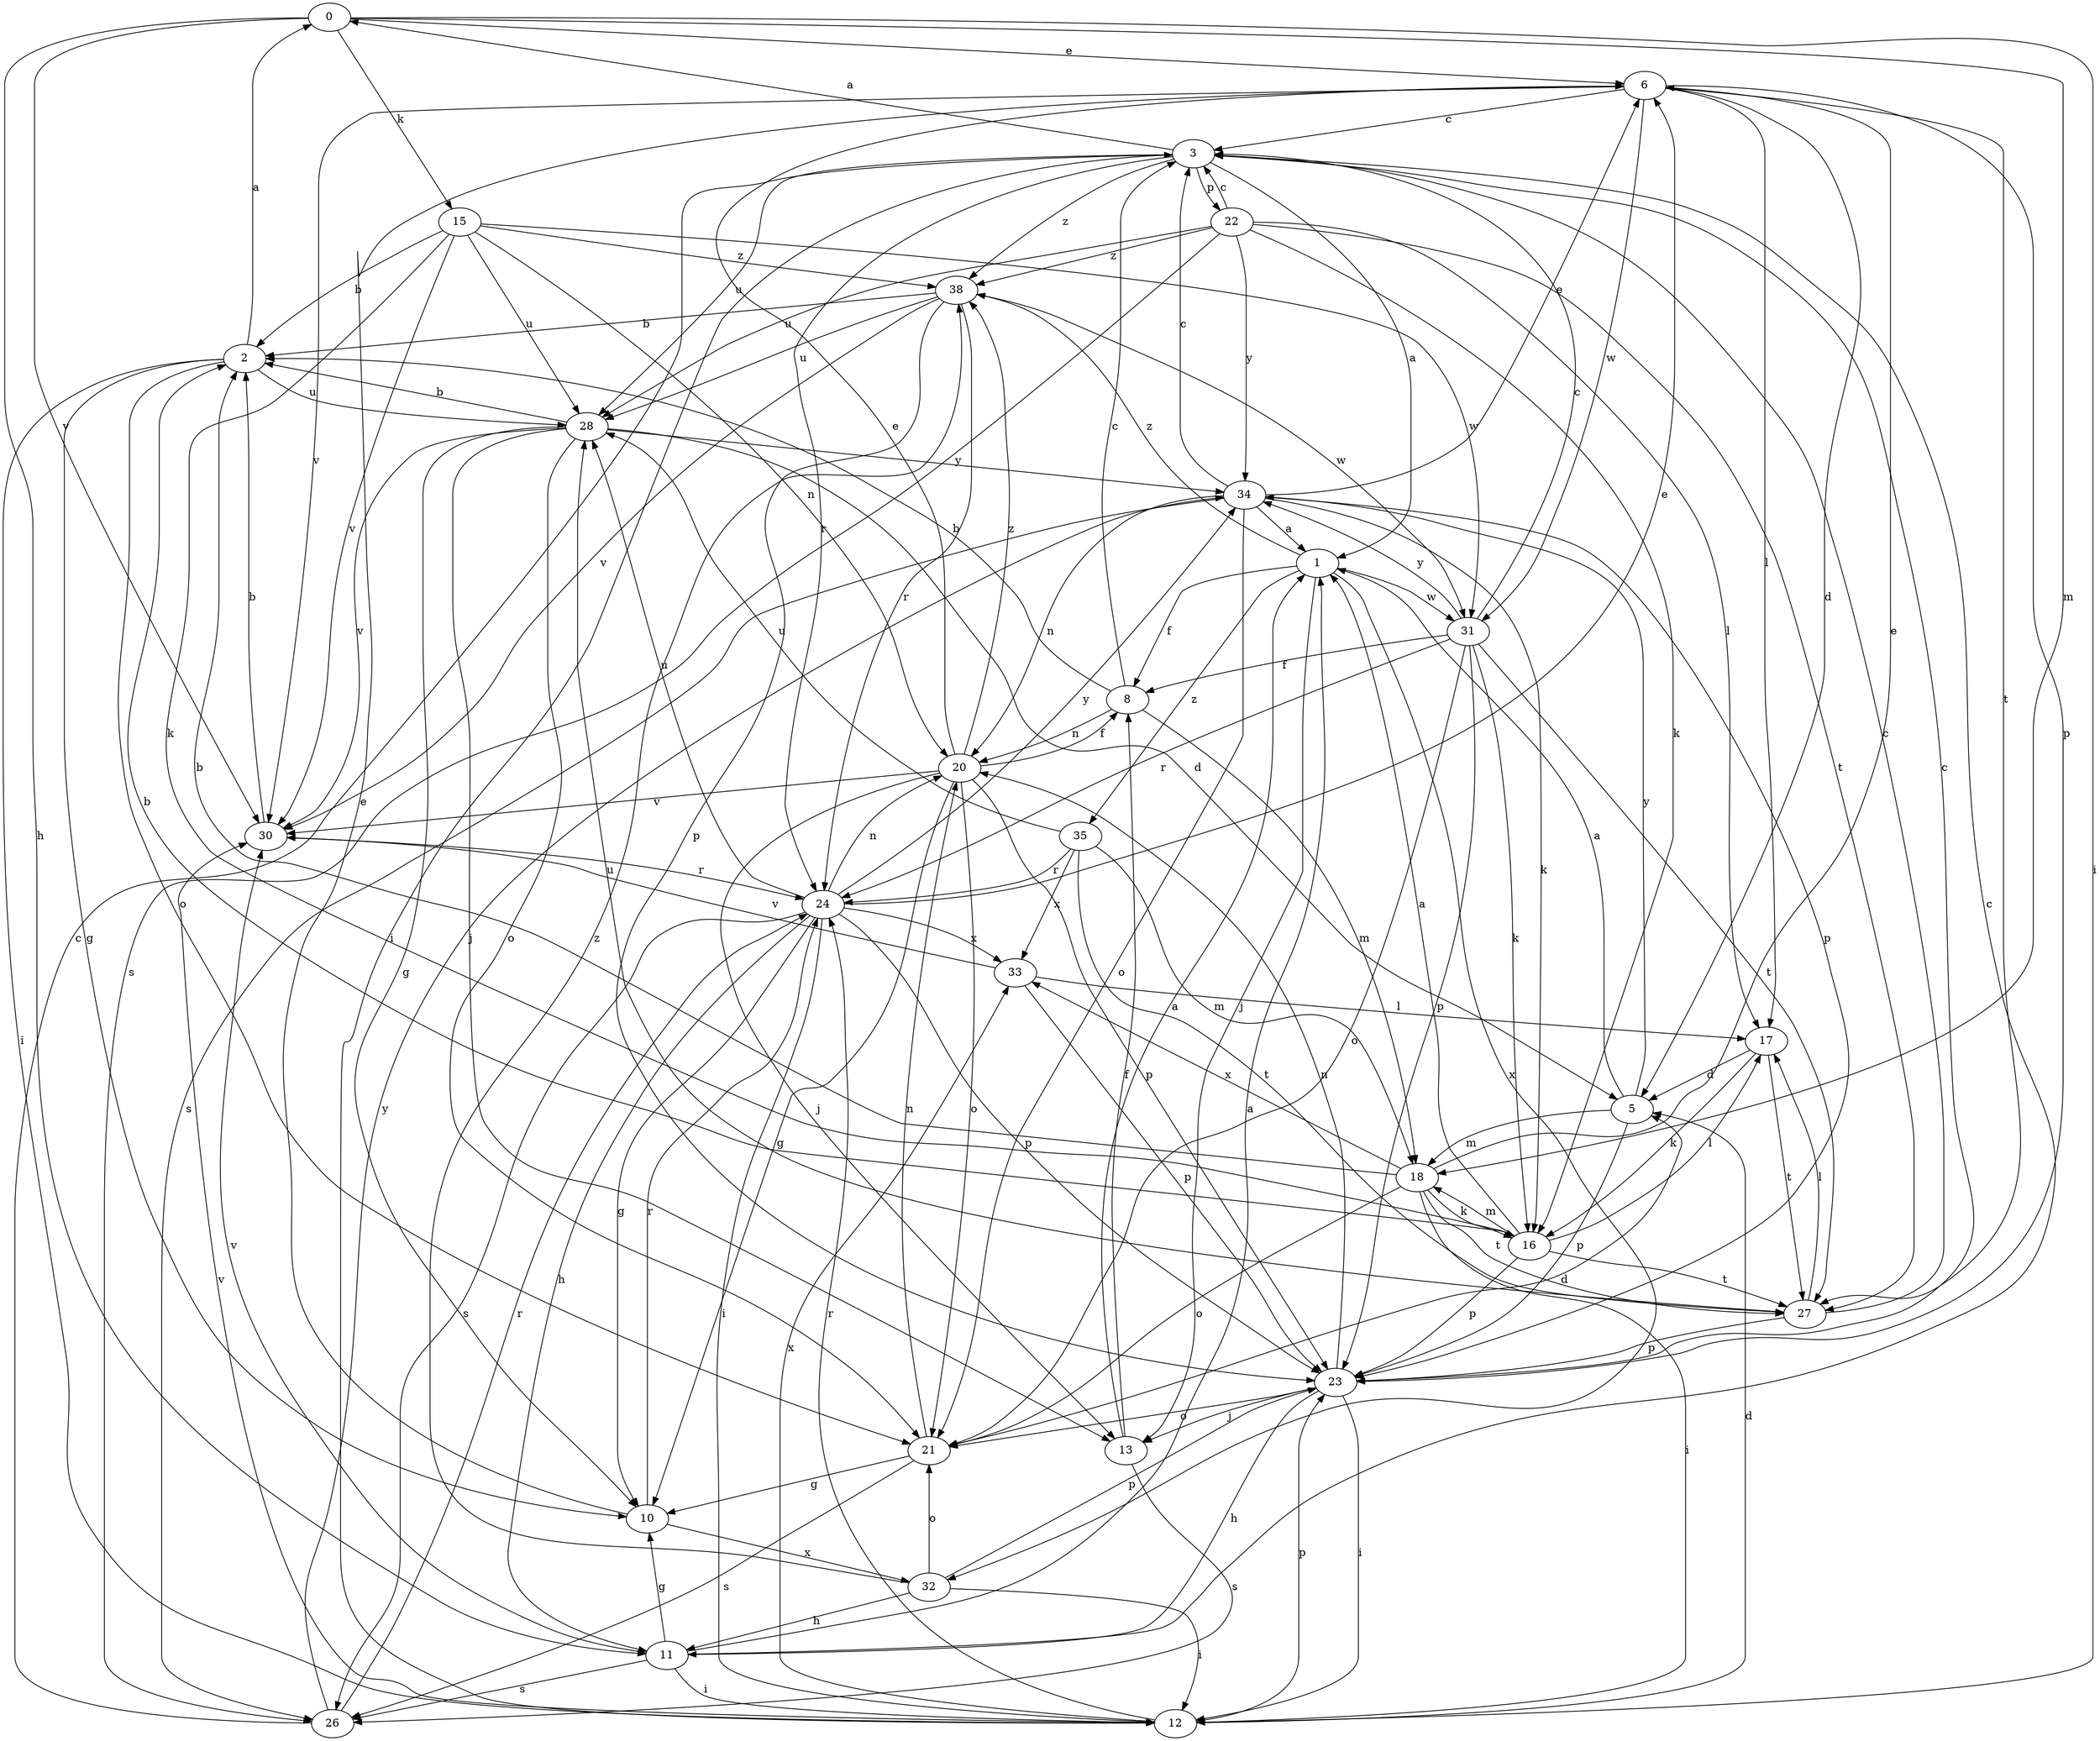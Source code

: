 strict digraph  {
0;
1;
2;
3;
5;
6;
8;
10;
11;
12;
13;
15;
16;
17;
18;
20;
21;
22;
23;
24;
26;
27;
28;
30;
31;
32;
33;
34;
35;
38;
0 -> 6  [label=e];
0 -> 11  [label=h];
0 -> 12  [label=i];
0 -> 15  [label=k];
0 -> 18  [label=m];
0 -> 30  [label=v];
1 -> 8  [label=f];
1 -> 13  [label=j];
1 -> 31  [label=w];
1 -> 32  [label=x];
1 -> 35  [label=z];
1 -> 38  [label=z];
2 -> 0  [label=a];
2 -> 10  [label=g];
2 -> 12  [label=i];
2 -> 21  [label=o];
2 -> 28  [label=u];
3 -> 0  [label=a];
3 -> 1  [label=a];
3 -> 12  [label=i];
3 -> 22  [label=p];
3 -> 24  [label=r];
3 -> 28  [label=u];
3 -> 38  [label=z];
5 -> 1  [label=a];
5 -> 18  [label=m];
5 -> 23  [label=p];
5 -> 34  [label=y];
6 -> 3  [label=c];
6 -> 5  [label=d];
6 -> 17  [label=l];
6 -> 23  [label=p];
6 -> 27  [label=t];
6 -> 30  [label=v];
6 -> 31  [label=w];
8 -> 2  [label=b];
8 -> 3  [label=c];
8 -> 18  [label=m];
8 -> 20  [label=n];
10 -> 6  [label=e];
10 -> 24  [label=r];
10 -> 32  [label=x];
11 -> 1  [label=a];
11 -> 3  [label=c];
11 -> 10  [label=g];
11 -> 12  [label=i];
11 -> 26  [label=s];
11 -> 30  [label=v];
12 -> 5  [label=d];
12 -> 23  [label=p];
12 -> 24  [label=r];
12 -> 30  [label=v];
12 -> 33  [label=x];
13 -> 1  [label=a];
13 -> 8  [label=f];
13 -> 26  [label=s];
15 -> 2  [label=b];
15 -> 16  [label=k];
15 -> 20  [label=n];
15 -> 28  [label=u];
15 -> 30  [label=v];
15 -> 31  [label=w];
15 -> 38  [label=z];
16 -> 1  [label=a];
16 -> 2  [label=b];
16 -> 17  [label=l];
16 -> 18  [label=m];
16 -> 23  [label=p];
16 -> 27  [label=t];
17 -> 5  [label=d];
17 -> 16  [label=k];
17 -> 27  [label=t];
18 -> 2  [label=b];
18 -> 6  [label=e];
18 -> 12  [label=i];
18 -> 16  [label=k];
18 -> 21  [label=o];
18 -> 27  [label=t];
18 -> 33  [label=x];
20 -> 6  [label=e];
20 -> 8  [label=f];
20 -> 10  [label=g];
20 -> 13  [label=j];
20 -> 21  [label=o];
20 -> 23  [label=p];
20 -> 30  [label=v];
20 -> 38  [label=z];
21 -> 5  [label=d];
21 -> 10  [label=g];
21 -> 20  [label=n];
21 -> 26  [label=s];
22 -> 3  [label=c];
22 -> 16  [label=k];
22 -> 17  [label=l];
22 -> 26  [label=s];
22 -> 27  [label=t];
22 -> 28  [label=u];
22 -> 34  [label=y];
22 -> 38  [label=z];
23 -> 3  [label=c];
23 -> 11  [label=h];
23 -> 12  [label=i];
23 -> 13  [label=j];
23 -> 20  [label=n];
23 -> 21  [label=o];
24 -> 6  [label=e];
24 -> 10  [label=g];
24 -> 11  [label=h];
24 -> 12  [label=i];
24 -> 20  [label=n];
24 -> 23  [label=p];
24 -> 26  [label=s];
24 -> 28  [label=u];
24 -> 33  [label=x];
24 -> 34  [label=y];
26 -> 3  [label=c];
26 -> 24  [label=r];
26 -> 34  [label=y];
27 -> 3  [label=c];
27 -> 17  [label=l];
27 -> 23  [label=p];
27 -> 28  [label=u];
28 -> 2  [label=b];
28 -> 5  [label=d];
28 -> 10  [label=g];
28 -> 13  [label=j];
28 -> 21  [label=o];
28 -> 30  [label=v];
28 -> 34  [label=y];
30 -> 2  [label=b];
30 -> 24  [label=r];
31 -> 3  [label=c];
31 -> 8  [label=f];
31 -> 16  [label=k];
31 -> 21  [label=o];
31 -> 23  [label=p];
31 -> 24  [label=r];
31 -> 27  [label=t];
31 -> 34  [label=y];
32 -> 11  [label=h];
32 -> 12  [label=i];
32 -> 21  [label=o];
32 -> 23  [label=p];
32 -> 38  [label=z];
33 -> 17  [label=l];
33 -> 23  [label=p];
33 -> 30  [label=v];
34 -> 1  [label=a];
34 -> 3  [label=c];
34 -> 6  [label=e];
34 -> 16  [label=k];
34 -> 20  [label=n];
34 -> 21  [label=o];
34 -> 23  [label=p];
34 -> 26  [label=s];
35 -> 18  [label=m];
35 -> 24  [label=r];
35 -> 27  [label=t];
35 -> 28  [label=u];
35 -> 33  [label=x];
38 -> 2  [label=b];
38 -> 23  [label=p];
38 -> 24  [label=r];
38 -> 28  [label=u];
38 -> 30  [label=v];
38 -> 31  [label=w];
}

